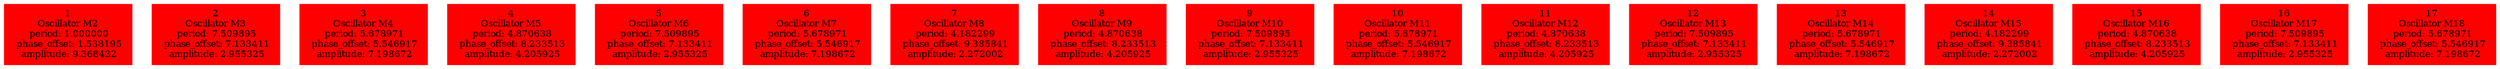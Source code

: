  digraph g{ forcelabels=true;
1 [label=<1<BR />Oscillator M2<BR /> period: 1.000000<BR /> phase_offset: 1.538195<BR /> amplitude: 9.368432>, shape=box,color=red,style=filled,fontsize=8];2 [label=<2<BR />Oscillator M3<BR /> period: 7.509895<BR /> phase_offset: 7.133411<BR /> amplitude: 2.955325>, shape=box,color=red,style=filled,fontsize=8];3 [label=<3<BR />Oscillator M4<BR /> period: 5.678971<BR /> phase_offset: 5.546917<BR /> amplitude: 7.198672>, shape=box,color=red,style=filled,fontsize=8];4 [label=<4<BR />Oscillator M5<BR /> period: 4.870638<BR /> phase_offset: 8.233513<BR /> amplitude: 4.205925>, shape=box,color=red,style=filled,fontsize=8];5 [label=<5<BR />Oscillator M6<BR /> period: 7.509895<BR /> phase_offset: 7.133411<BR /> amplitude: 2.955325>, shape=box,color=red,style=filled,fontsize=8];6 [label=<6<BR />Oscillator M7<BR /> period: 5.678971<BR /> phase_offset: 5.546917<BR /> amplitude: 7.198672>, shape=box,color=red,style=filled,fontsize=8];7 [label=<7<BR />Oscillator M8<BR /> period: 4.182299<BR /> phase_offset: 9.385841<BR /> amplitude: 2.272002>, shape=box,color=red,style=filled,fontsize=8];8 [label=<8<BR />Oscillator M9<BR /> period: 4.870638<BR /> phase_offset: 8.233513<BR /> amplitude: 4.205925>, shape=box,color=red,style=filled,fontsize=8];9 [label=<9<BR />Oscillator M10<BR /> period: 7.509895<BR /> phase_offset: 7.133411<BR /> amplitude: 2.955325>, shape=box,color=red,style=filled,fontsize=8];10 [label=<10<BR />Oscillator M11<BR /> period: 5.678971<BR /> phase_offset: 5.546917<BR /> amplitude: 7.198672>, shape=box,color=red,style=filled,fontsize=8];11 [label=<11<BR />Oscillator M12<BR /> period: 4.870638<BR /> phase_offset: 8.233513<BR /> amplitude: 4.205925>, shape=box,color=red,style=filled,fontsize=8];12 [label=<12<BR />Oscillator M13<BR /> period: 7.509895<BR /> phase_offset: 7.133411<BR /> amplitude: 2.955325>, shape=box,color=red,style=filled,fontsize=8];13 [label=<13<BR />Oscillator M14<BR /> period: 5.678971<BR /> phase_offset: 5.546917<BR /> amplitude: 7.198672>, shape=box,color=red,style=filled,fontsize=8];14 [label=<14<BR />Oscillator M15<BR /> period: 4.182299<BR /> phase_offset: 9.385841<BR /> amplitude: 2.272002>, shape=box,color=red,style=filled,fontsize=8];15 [label=<15<BR />Oscillator M16<BR /> period: 4.870638<BR /> phase_offset: 8.233513<BR /> amplitude: 4.205925>, shape=box,color=red,style=filled,fontsize=8];16 [label=<16<BR />Oscillator M17<BR /> period: 7.509895<BR /> phase_offset: 7.133411<BR /> amplitude: 2.955325>, shape=box,color=red,style=filled,fontsize=8];17 [label=<17<BR />Oscillator M18<BR /> period: 5.678971<BR /> phase_offset: 5.546917<BR /> amplitude: 7.198672>, shape=box,color=red,style=filled,fontsize=8]; }
